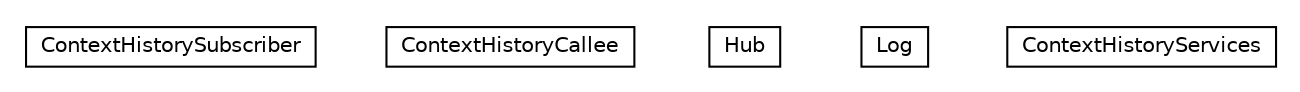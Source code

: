 #!/usr/local/bin/dot
#
# Class diagram 
# Generated by UMLGraph version 5.1 (http://www.umlgraph.org/)
#

digraph G {
	edge [fontname="Helvetica",fontsize=10,labelfontname="Helvetica",labelfontsize=10];
	node [fontname="Helvetica",fontsize=10,shape=plaintext];
	nodesep=0.25;
	ranksep=0.5;
	// org.universAAL.context.che.ContextHistorySubscriber
	c602237 [label=<<table title="org.universAAL.context.che.ContextHistorySubscriber" border="0" cellborder="1" cellspacing="0" cellpadding="2" port="p" href="./ContextHistorySubscriber.html">
		<tr><td><table border="0" cellspacing="0" cellpadding="1">
<tr><td align="center" balign="center"> ContextHistorySubscriber </td></tr>
		</table></td></tr>
		</table>>, fontname="Helvetica", fontcolor="black", fontsize=10.0];
	// org.universAAL.context.che.ContextHistoryCallee
	c602238 [label=<<table title="org.universAAL.context.che.ContextHistoryCallee" border="0" cellborder="1" cellspacing="0" cellpadding="2" port="p" href="./ContextHistoryCallee.html">
		<tr><td><table border="0" cellspacing="0" cellpadding="1">
<tr><td align="center" balign="center"> ContextHistoryCallee </td></tr>
		</table></td></tr>
		</table>>, fontname="Helvetica", fontcolor="black", fontsize=10.0];
	// org.universAAL.context.che.Hub
	c602239 [label=<<table title="org.universAAL.context.che.Hub" border="0" cellborder="1" cellspacing="0" cellpadding="2" port="p" href="./Hub.html">
		<tr><td><table border="0" cellspacing="0" cellpadding="1">
<tr><td align="center" balign="center"> Hub </td></tr>
		</table></td></tr>
		</table>>, fontname="Helvetica", fontcolor="black", fontsize=10.0];
	// org.universAAL.context.che.Hub.Log
	c602240 [label=<<table title="org.universAAL.context.che.Hub.Log" border="0" cellborder="1" cellspacing="0" cellpadding="2" port="p" href="./Hub.Log.html">
		<tr><td><table border="0" cellspacing="0" cellpadding="1">
<tr><td align="center" balign="center"> Log </td></tr>
		</table></td></tr>
		</table>>, fontname="Helvetica", fontcolor="black", fontsize=10.0];
	// org.universAAL.context.che.ContextHistoryServices
	c602241 [label=<<table title="org.universAAL.context.che.ContextHistoryServices" border="0" cellborder="1" cellspacing="0" cellpadding="2" port="p" href="./ContextHistoryServices.html">
		<tr><td><table border="0" cellspacing="0" cellpadding="1">
<tr><td align="center" balign="center"> ContextHistoryServices </td></tr>
		</table></td></tr>
		</table>>, fontname="Helvetica", fontcolor="black", fontsize=10.0];
}

